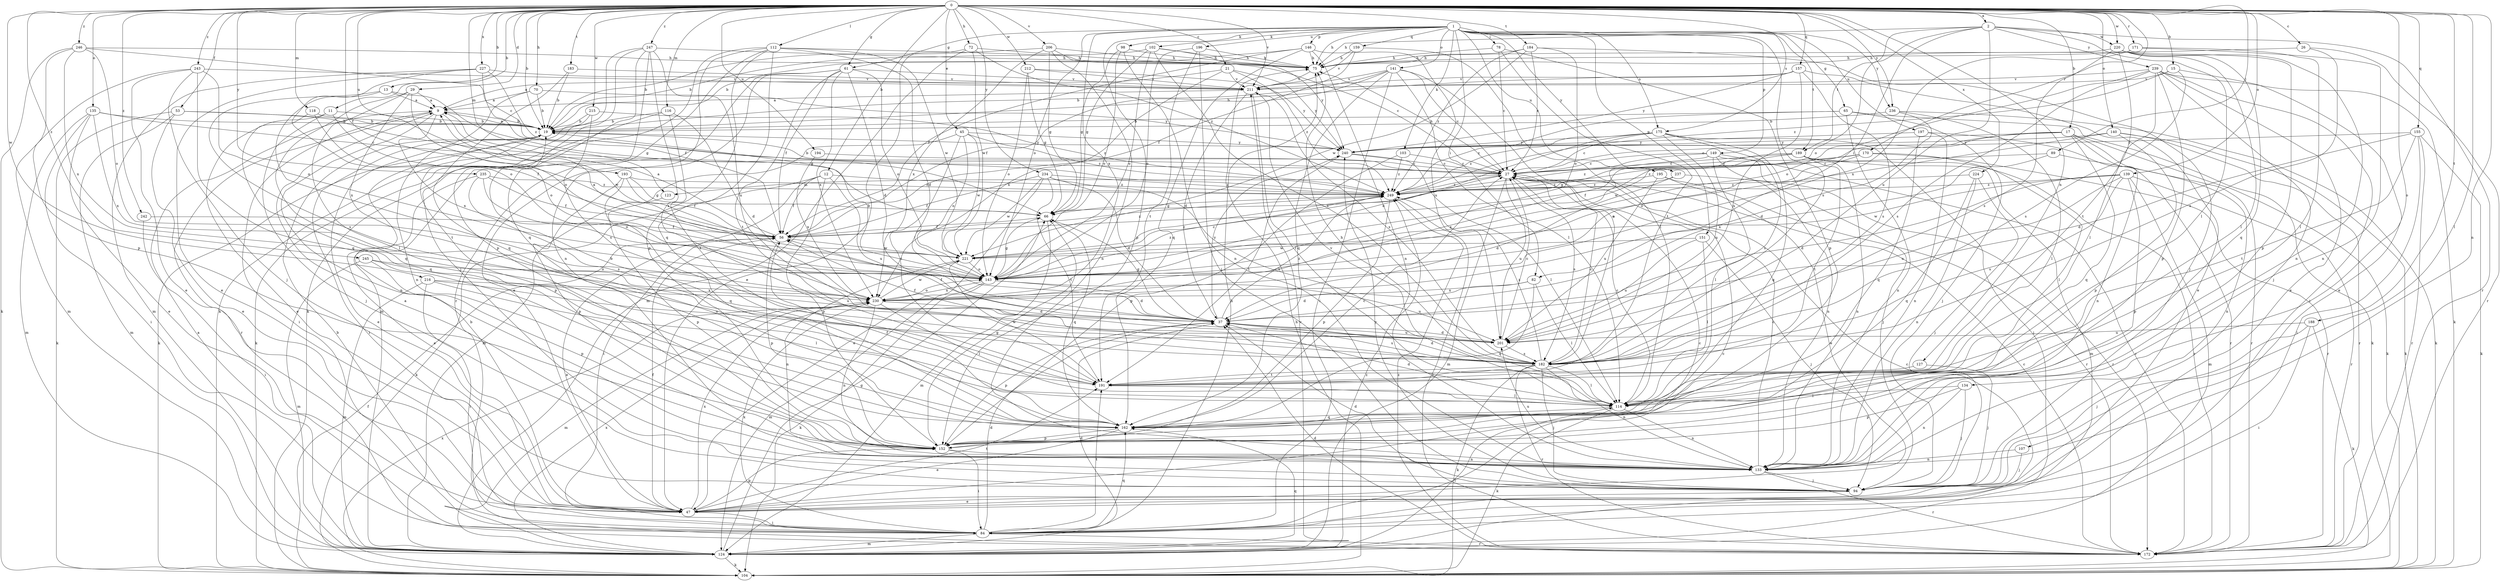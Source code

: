 strict digraph  {
0;
1;
2;
9;
11;
12;
13;
15;
17;
19;
21;
26;
27;
29;
37;
45;
47;
53;
56;
61;
65;
66;
70;
72;
75;
78;
82;
84;
89;
94;
98;
102;
103;
104;
107;
112;
114;
116;
118;
123;
124;
127;
133;
134;
135;
139;
140;
141;
143;
146;
149;
151;
152;
155;
157;
159;
162;
170;
171;
172;
175;
182;
183;
184;
188;
189;
191;
193;
194;
195;
196;
197;
201;
206;
211;
212;
215;
216;
220;
221;
224;
227;
230;
234;
235;
236;
237;
239;
240;
242;
243;
245;
246;
247;
249;
0 -> 2  [label=a];
0 -> 11  [label=b];
0 -> 12  [label=b];
0 -> 13  [label=b];
0 -> 15  [label=b];
0 -> 17  [label=b];
0 -> 19  [label=b];
0 -> 21  [label=c];
0 -> 26  [label=c];
0 -> 29  [label=d];
0 -> 45  [label=e];
0 -> 53  [label=f];
0 -> 56  [label=f];
0 -> 61  [label=g];
0 -> 70  [label=h];
0 -> 72  [label=h];
0 -> 89  [label=j];
0 -> 107  [label=l];
0 -> 112  [label=l];
0 -> 116  [label=m];
0 -> 118  [label=m];
0 -> 123  [label=m];
0 -> 127  [label=n];
0 -> 133  [label=n];
0 -> 134  [label=o];
0 -> 135  [label=o];
0 -> 139  [label=o];
0 -> 140  [label=o];
0 -> 155  [label=q];
0 -> 157  [label=q];
0 -> 170  [label=r];
0 -> 171  [label=r];
0 -> 175  [label=s];
0 -> 183  [label=t];
0 -> 184  [label=t];
0 -> 188  [label=t];
0 -> 193  [label=u];
0 -> 194  [label=u];
0 -> 206  [label=v];
0 -> 211  [label=v];
0 -> 212  [label=w];
0 -> 215  [label=w];
0 -> 216  [label=w];
0 -> 220  [label=w];
0 -> 224  [label=x];
0 -> 227  [label=x];
0 -> 234  [label=y];
0 -> 235  [label=y];
0 -> 236  [label=y];
0 -> 242  [label=z];
0 -> 243  [label=z];
0 -> 245  [label=z];
0 -> 246  [label=z];
0 -> 247  [label=z];
1 -> 61  [label=g];
1 -> 65  [label=g];
1 -> 75  [label=h];
1 -> 78  [label=i];
1 -> 82  [label=i];
1 -> 98  [label=k];
1 -> 102  [label=k];
1 -> 103  [label=k];
1 -> 141  [label=o];
1 -> 143  [label=o];
1 -> 146  [label=p];
1 -> 149  [label=p];
1 -> 151  [label=p];
1 -> 152  [label=p];
1 -> 159  [label=q];
1 -> 175  [label=s];
1 -> 182  [label=s];
1 -> 189  [label=t];
1 -> 195  [label=u];
1 -> 196  [label=u];
1 -> 197  [label=u];
1 -> 230  [label=x];
1 -> 236  [label=y];
1 -> 237  [label=y];
2 -> 75  [label=h];
2 -> 82  [label=i];
2 -> 114  [label=l];
2 -> 143  [label=o];
2 -> 172  [label=r];
2 -> 189  [label=t];
2 -> 201  [label=u];
2 -> 220  [label=w];
2 -> 239  [label=y];
9 -> 19  [label=b];
9 -> 84  [label=i];
9 -> 133  [label=n];
9 -> 172  [label=r];
9 -> 221  [label=w];
9 -> 230  [label=x];
11 -> 19  [label=b];
11 -> 47  [label=e];
11 -> 94  [label=j];
11 -> 143  [label=o];
12 -> 56  [label=f];
12 -> 84  [label=i];
12 -> 104  [label=k];
12 -> 152  [label=p];
12 -> 201  [label=u];
12 -> 249  [label=z];
13 -> 9  [label=a];
13 -> 66  [label=g];
13 -> 182  [label=s];
13 -> 230  [label=x];
15 -> 47  [label=e];
15 -> 182  [label=s];
15 -> 211  [label=v];
15 -> 249  [label=z];
17 -> 27  [label=c];
17 -> 104  [label=k];
17 -> 133  [label=n];
17 -> 162  [label=q];
17 -> 172  [label=r];
17 -> 221  [label=w];
17 -> 240  [label=y];
19 -> 9  [label=a];
19 -> 47  [label=e];
19 -> 84  [label=i];
19 -> 152  [label=p];
19 -> 240  [label=y];
21 -> 9  [label=a];
21 -> 211  [label=v];
21 -> 230  [label=x];
21 -> 240  [label=y];
21 -> 249  [label=z];
26 -> 75  [label=h];
26 -> 172  [label=r];
26 -> 182  [label=s];
27 -> 19  [label=b];
27 -> 75  [label=h];
27 -> 123  [label=m];
27 -> 124  [label=m];
27 -> 182  [label=s];
27 -> 201  [label=u];
27 -> 249  [label=z];
29 -> 9  [label=a];
29 -> 114  [label=l];
29 -> 143  [label=o];
29 -> 162  [label=q];
29 -> 191  [label=t];
37 -> 56  [label=f];
37 -> 66  [label=g];
37 -> 152  [label=p];
37 -> 182  [label=s];
37 -> 201  [label=u];
37 -> 240  [label=y];
37 -> 249  [label=z];
45 -> 124  [label=m];
45 -> 143  [label=o];
45 -> 191  [label=t];
45 -> 221  [label=w];
45 -> 240  [label=y];
45 -> 249  [label=z];
47 -> 19  [label=b];
47 -> 27  [label=c];
47 -> 56  [label=f];
47 -> 84  [label=i];
47 -> 152  [label=p];
47 -> 191  [label=t];
47 -> 230  [label=x];
53 -> 19  [label=b];
53 -> 47  [label=e];
53 -> 66  [label=g];
53 -> 104  [label=k];
53 -> 124  [label=m];
56 -> 9  [label=a];
56 -> 47  [label=e];
56 -> 152  [label=p];
56 -> 221  [label=w];
56 -> 249  [label=z];
61 -> 37  [label=d];
61 -> 47  [label=e];
61 -> 56  [label=f];
61 -> 124  [label=m];
61 -> 143  [label=o];
61 -> 191  [label=t];
61 -> 211  [label=v];
61 -> 230  [label=x];
65 -> 19  [label=b];
65 -> 94  [label=j];
65 -> 104  [label=k];
65 -> 133  [label=n];
65 -> 249  [label=z];
66 -> 56  [label=f];
66 -> 124  [label=m];
66 -> 162  [label=q];
70 -> 9  [label=a];
70 -> 19  [label=b];
70 -> 133  [label=n];
70 -> 240  [label=y];
72 -> 47  [label=e];
72 -> 75  [label=h];
72 -> 124  [label=m];
72 -> 221  [label=w];
72 -> 249  [label=z];
75 -> 211  [label=v];
78 -> 27  [label=c];
78 -> 75  [label=h];
78 -> 152  [label=p];
78 -> 191  [label=t];
82 -> 37  [label=d];
82 -> 114  [label=l];
82 -> 162  [label=q];
82 -> 230  [label=x];
84 -> 19  [label=b];
84 -> 27  [label=c];
84 -> 37  [label=d];
84 -> 75  [label=h];
84 -> 124  [label=m];
84 -> 162  [label=q];
84 -> 172  [label=r];
84 -> 191  [label=t];
84 -> 230  [label=x];
89 -> 27  [label=c];
89 -> 133  [label=n];
89 -> 230  [label=x];
94 -> 9  [label=a];
94 -> 37  [label=d];
94 -> 47  [label=e];
94 -> 240  [label=y];
98 -> 66  [label=g];
98 -> 75  [label=h];
98 -> 133  [label=n];
98 -> 143  [label=o];
102 -> 19  [label=b];
102 -> 66  [label=g];
102 -> 75  [label=h];
102 -> 143  [label=o];
102 -> 182  [label=s];
102 -> 240  [label=y];
103 -> 27  [label=c];
103 -> 152  [label=p];
103 -> 249  [label=z];
104 -> 56  [label=f];
104 -> 75  [label=h];
104 -> 230  [label=x];
107 -> 94  [label=j];
107 -> 133  [label=n];
112 -> 37  [label=d];
112 -> 75  [label=h];
112 -> 104  [label=k];
112 -> 133  [label=n];
112 -> 152  [label=p];
112 -> 162  [label=q];
112 -> 172  [label=r];
112 -> 221  [label=w];
114 -> 27  [label=c];
114 -> 37  [label=d];
114 -> 75  [label=h];
114 -> 104  [label=k];
114 -> 133  [label=n];
114 -> 162  [label=q];
114 -> 211  [label=v];
116 -> 19  [label=b];
116 -> 37  [label=d];
116 -> 104  [label=k];
116 -> 191  [label=t];
118 -> 19  [label=b];
118 -> 56  [label=f];
118 -> 162  [label=q];
123 -> 152  [label=p];
124 -> 9  [label=a];
124 -> 27  [label=c];
124 -> 37  [label=d];
124 -> 66  [label=g];
124 -> 104  [label=k];
124 -> 114  [label=l];
124 -> 162  [label=q];
124 -> 211  [label=v];
124 -> 230  [label=x];
124 -> 249  [label=z];
127 -> 94  [label=j];
127 -> 191  [label=t];
133 -> 27  [label=c];
133 -> 94  [label=j];
133 -> 172  [label=r];
133 -> 201  [label=u];
134 -> 94  [label=j];
134 -> 114  [label=l];
134 -> 133  [label=n];
134 -> 152  [label=p];
135 -> 19  [label=b];
135 -> 27  [label=c];
135 -> 47  [label=e];
135 -> 84  [label=i];
135 -> 124  [label=m];
135 -> 230  [label=x];
139 -> 37  [label=d];
139 -> 124  [label=m];
139 -> 152  [label=p];
139 -> 172  [label=r];
139 -> 182  [label=s];
139 -> 201  [label=u];
139 -> 221  [label=w];
139 -> 249  [label=z];
140 -> 104  [label=k];
140 -> 143  [label=o];
140 -> 152  [label=p];
140 -> 172  [label=r];
140 -> 240  [label=y];
141 -> 19  [label=b];
141 -> 27  [label=c];
141 -> 56  [label=f];
141 -> 84  [label=i];
141 -> 114  [label=l];
141 -> 162  [label=q];
141 -> 182  [label=s];
141 -> 211  [label=v];
143 -> 19  [label=b];
143 -> 27  [label=c];
143 -> 37  [label=d];
143 -> 66  [label=g];
143 -> 104  [label=k];
143 -> 124  [label=m];
143 -> 201  [label=u];
143 -> 230  [label=x];
143 -> 249  [label=z];
146 -> 19  [label=b];
146 -> 56  [label=f];
146 -> 75  [label=h];
146 -> 133  [label=n];
146 -> 162  [label=q];
146 -> 201  [label=u];
149 -> 27  [label=c];
149 -> 94  [label=j];
149 -> 114  [label=l];
149 -> 133  [label=n];
149 -> 172  [label=r];
149 -> 230  [label=x];
149 -> 249  [label=z];
151 -> 94  [label=j];
151 -> 114  [label=l];
151 -> 201  [label=u];
151 -> 221  [label=w];
152 -> 66  [label=g];
152 -> 84  [label=i];
152 -> 133  [label=n];
155 -> 37  [label=d];
155 -> 84  [label=i];
155 -> 104  [label=k];
155 -> 172  [label=r];
155 -> 191  [label=t];
155 -> 240  [label=y];
157 -> 19  [label=b];
157 -> 47  [label=e];
157 -> 182  [label=s];
157 -> 201  [label=u];
157 -> 211  [label=v];
157 -> 240  [label=y];
159 -> 56  [label=f];
159 -> 75  [label=h];
159 -> 114  [label=l];
159 -> 211  [label=v];
162 -> 27  [label=c];
162 -> 47  [label=e];
162 -> 56  [label=f];
162 -> 152  [label=p];
170 -> 27  [label=c];
170 -> 114  [label=l];
170 -> 143  [label=o];
170 -> 172  [label=r];
170 -> 249  [label=z];
171 -> 75  [label=h];
171 -> 114  [label=l];
171 -> 133  [label=n];
171 -> 230  [label=x];
172 -> 27  [label=c];
172 -> 37  [label=d];
172 -> 249  [label=z];
175 -> 27  [label=c];
175 -> 84  [label=i];
175 -> 143  [label=o];
175 -> 162  [label=q];
175 -> 182  [label=s];
175 -> 201  [label=u];
175 -> 240  [label=y];
175 -> 249  [label=z];
182 -> 27  [label=c];
182 -> 37  [label=d];
182 -> 94  [label=j];
182 -> 104  [label=k];
182 -> 114  [label=l];
182 -> 133  [label=n];
182 -> 172  [label=r];
182 -> 191  [label=t];
182 -> 249  [label=z];
183 -> 19  [label=b];
183 -> 162  [label=q];
183 -> 211  [label=v];
184 -> 27  [label=c];
184 -> 75  [label=h];
184 -> 94  [label=j];
184 -> 143  [label=o];
184 -> 221  [label=w];
184 -> 249  [label=z];
188 -> 84  [label=i];
188 -> 94  [label=j];
188 -> 104  [label=k];
188 -> 201  [label=u];
189 -> 27  [label=c];
189 -> 56  [label=f];
189 -> 66  [label=g];
189 -> 124  [label=m];
189 -> 133  [label=n];
189 -> 172  [label=r];
189 -> 191  [label=t];
191 -> 19  [label=b];
191 -> 114  [label=l];
191 -> 221  [label=w];
193 -> 56  [label=f];
193 -> 66  [label=g];
193 -> 152  [label=p];
193 -> 162  [label=q];
193 -> 249  [label=z];
194 -> 27  [label=c];
194 -> 230  [label=x];
195 -> 47  [label=e];
195 -> 172  [label=r];
195 -> 201  [label=u];
195 -> 249  [label=z];
196 -> 75  [label=h];
196 -> 94  [label=j];
196 -> 143  [label=o];
196 -> 191  [label=t];
197 -> 133  [label=n];
197 -> 162  [label=q];
197 -> 172  [label=r];
197 -> 240  [label=y];
201 -> 27  [label=c];
201 -> 37  [label=d];
201 -> 56  [label=f];
201 -> 182  [label=s];
206 -> 19  [label=b];
206 -> 27  [label=c];
206 -> 66  [label=g];
206 -> 75  [label=h];
206 -> 133  [label=n];
206 -> 230  [label=x];
211 -> 9  [label=a];
211 -> 37  [label=d];
211 -> 114  [label=l];
211 -> 182  [label=s];
212 -> 66  [label=g];
212 -> 143  [label=o];
212 -> 211  [label=v];
212 -> 240  [label=y];
215 -> 19  [label=b];
215 -> 104  [label=k];
215 -> 182  [label=s];
215 -> 249  [label=z];
216 -> 84  [label=i];
216 -> 114  [label=l];
216 -> 124  [label=m];
216 -> 201  [label=u];
216 -> 230  [label=x];
220 -> 75  [label=h];
220 -> 114  [label=l];
220 -> 133  [label=n];
220 -> 152  [label=p];
220 -> 162  [label=q];
220 -> 182  [label=s];
220 -> 191  [label=t];
221 -> 9  [label=a];
221 -> 133  [label=n];
221 -> 143  [label=o];
221 -> 249  [label=z];
224 -> 94  [label=j];
224 -> 133  [label=n];
224 -> 162  [label=q];
224 -> 249  [label=z];
227 -> 47  [label=e];
227 -> 56  [label=f];
227 -> 124  [label=m];
227 -> 143  [label=o];
227 -> 211  [label=v];
227 -> 249  [label=z];
230 -> 37  [label=d];
230 -> 114  [label=l];
230 -> 124  [label=m];
230 -> 133  [label=n];
230 -> 143  [label=o];
230 -> 221  [label=w];
234 -> 37  [label=d];
234 -> 47  [label=e];
234 -> 56  [label=f];
234 -> 182  [label=s];
234 -> 191  [label=t];
234 -> 221  [label=w];
234 -> 249  [label=z];
235 -> 47  [label=e];
235 -> 56  [label=f];
235 -> 143  [label=o];
235 -> 182  [label=s];
235 -> 249  [label=z];
236 -> 19  [label=b];
236 -> 37  [label=d];
236 -> 104  [label=k];
236 -> 114  [label=l];
237 -> 37  [label=d];
237 -> 172  [label=r];
237 -> 249  [label=z];
239 -> 47  [label=e];
239 -> 84  [label=i];
239 -> 94  [label=j];
239 -> 104  [label=k];
239 -> 114  [label=l];
239 -> 143  [label=o];
239 -> 152  [label=p];
239 -> 182  [label=s];
239 -> 211  [label=v];
240 -> 27  [label=c];
240 -> 114  [label=l];
240 -> 191  [label=t];
242 -> 56  [label=f];
242 -> 84  [label=i];
243 -> 47  [label=e];
243 -> 94  [label=j];
243 -> 124  [label=m];
243 -> 143  [label=o];
243 -> 162  [label=q];
243 -> 211  [label=v];
245 -> 124  [label=m];
245 -> 143  [label=o];
245 -> 152  [label=p];
245 -> 201  [label=u];
246 -> 27  [label=c];
246 -> 75  [label=h];
246 -> 104  [label=k];
246 -> 143  [label=o];
246 -> 152  [label=p];
246 -> 230  [label=x];
247 -> 75  [label=h];
247 -> 94  [label=j];
247 -> 104  [label=k];
247 -> 152  [label=p];
247 -> 162  [label=q];
247 -> 182  [label=s];
247 -> 201  [label=u];
249 -> 66  [label=g];
249 -> 152  [label=p];
249 -> 172  [label=r];
}
